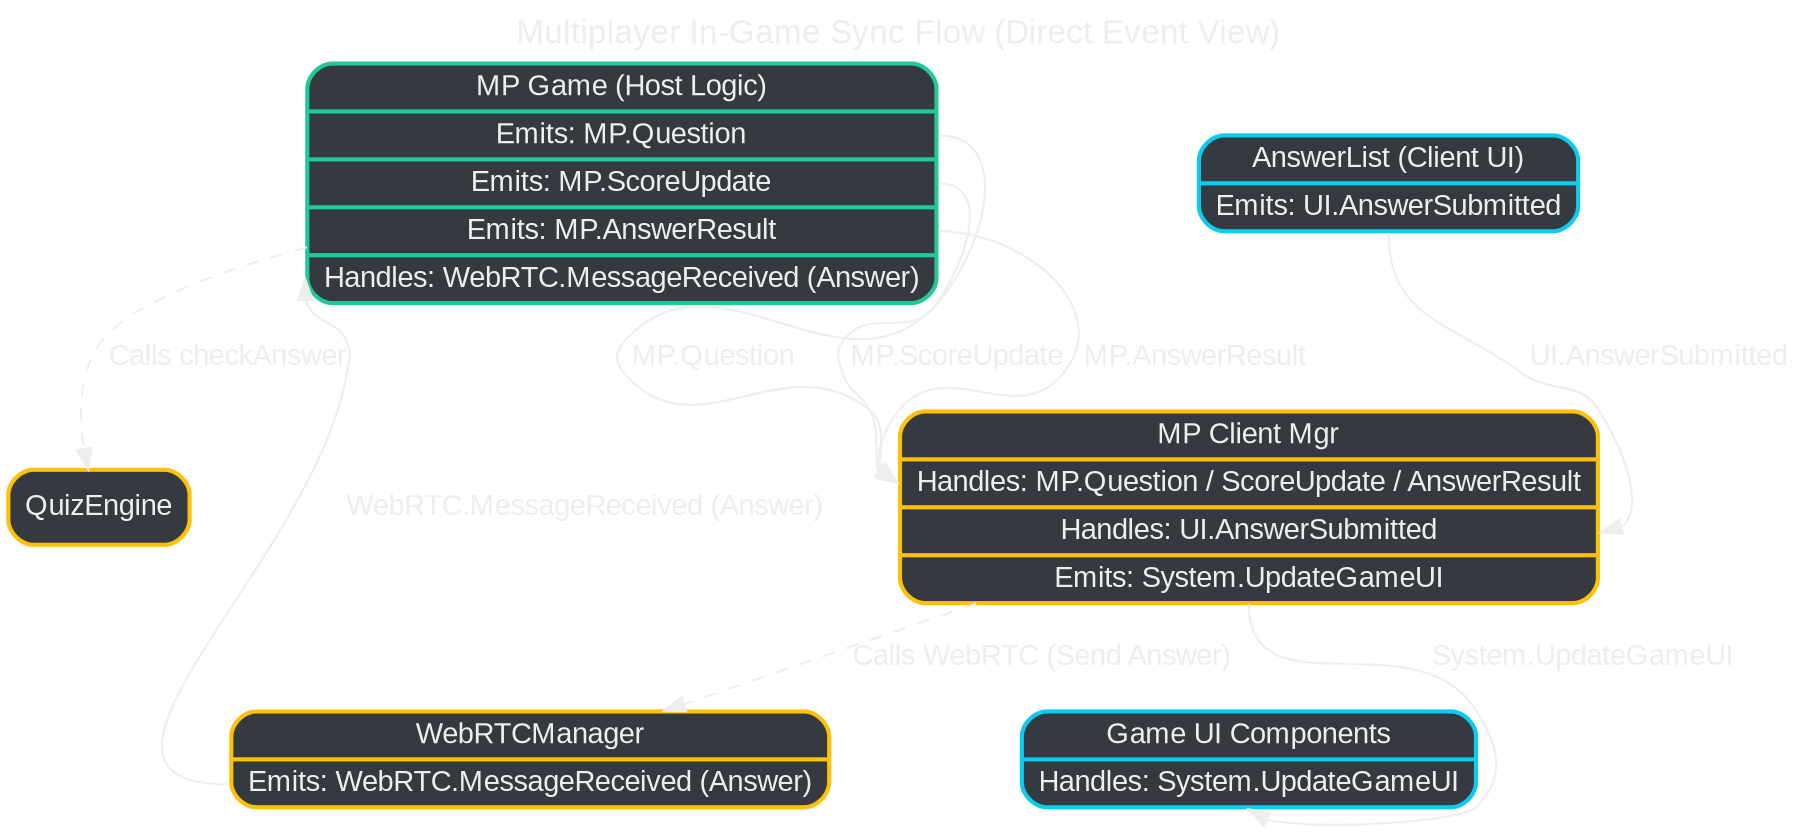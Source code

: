 digraph MPGameSync_Direct {
    rankdir=TD;
    sep="0.6";
    overlap=false;
    bgcolor="transparent";
    fontname="Arial";
    node [shape=box, style="rounded,filled", fontcolor="#eeeeee", color="#eeeeee", fontname="Arial"];
    edge [fontcolor="#eeeeee", color="#eeeeee", fontname="Arial"];
    graph [label="Multiplayer In-Game Sync Flow (Direct Event View)", labelloc=t, fontsize=16, fontcolor="#eeeeee"];

    // Node Styles (Dark fill, specific border remains)
    MultiplayerGame [shape="record", fillcolor="#343a40", color="#20c997", penwidth=2,
                     label="{ MP Game (Host Logic) | {<emits_q> Emits: MP.Question} | {<emits_score> Emits: MP.ScoreUpdate} | {<emits_result> Emits: MP.AnswerResult} | {<handles_answer> Handles: WebRTC.MessageReceived (Answer)} }"]; // Specific emits/handles
    MultiplayerClientManager [shape="record", style="rounded,filled", fillcolor="#343a40", color="#ffc107", penwidth=2,
                              label="{ MP Client Mgr | {<handles_sync> Handles: MP.Question / ScoreUpdate / AnswerResult} | {<handles_ui_in> Handles: UI.AnswerSubmitted} | {<emits_ui_out> Emits: System.UpdateGameUI} }"]; // Removed fillcolor=white
    QuizEngine [label="QuizEngine", style="rounded,filled", fillcolor="#343a40", color="#ffc107", penwidth=2]; // Removed fillcolor=white
    WebRTCManager [shape="record", style="rounded,filled", fillcolor="#343a40", color="#ffc107", penwidth=2,
                   label="{ WebRTCManager | {<emits_rtc> Emits: WebRTC.MessageReceived (Answer)} }"]; // Removed fillcolor=white, Specific emit
    AnswerListComponent [shape="record", style="rounded,filled", fillcolor="#343a40", color="#0dcaf0", penwidth=2,
                         label="{ AnswerList (Client UI) | {<emits_ui> Emits: UI.AnswerSubmitted} }"]; // Removed fillcolor=white, Specific emit
    GameUI [shape="record", style="rounded,filled", fillcolor="#343a40", color="#0dcaf0", penwidth=2,
            label="{ Game UI Components | {<handles_update> Handles: System.UpdateGameUI} }"]; // Removed fillcolor=white, Specific handles

    // 1. Host Sends Question / State Sync -> Client Manager (Direct Event Flows)
    // These flows imply WebRTC transport
    MultiplayerGame:emits_q -> MultiplayerClientManager:handles_sync [label=" MP.Question"];
    MultiplayerGame:emits_score -> MultiplayerClientManager:handles_sync [label=" MP.ScoreUpdate"];
    MultiplayerGame:emits_result -> MultiplayerClientManager:handles_sync [label=" MP.AnswerResult"];

    // 2. Client Manager Updates UI (Direct Event Flow)
    MultiplayerClientManager:emits_ui_out -> GameUI:handles_update [label=" System.UpdateGameUI"];

    // 3. Client Submits Answer -> Client Manager (Direct Event Flow)
    AnswerListComponent:emits_ui -> MultiplayerClientManager:handles_ui_in [label=" UI.AnswerSubmitted"];

    // 4. Client Manager Sends Answer to Host (Direct Call)
    MultiplayerClientManager -> WebRTCManager [label=" Calls WebRTC (Send Answer)", style=dashed];

    // 5. Host Receives Answer via WebRTC -> Host Logic (Direct Event Flow)
    // This flow implies WebRTC transport
    WebRTCManager:emits_rtc -> MultiplayerGame:handles_answer [label=" WebRTC.MessageReceived (Answer)"];

    // 6. Host Checks Answer & Broadcasts Result/Score (Direct Call + Events -> Step 1)
    MultiplayerGame -> QuizEngine [label=" Calls checkAnswer", style=dashed];
    // Emits events that flow directly as shown in Step 1
} 